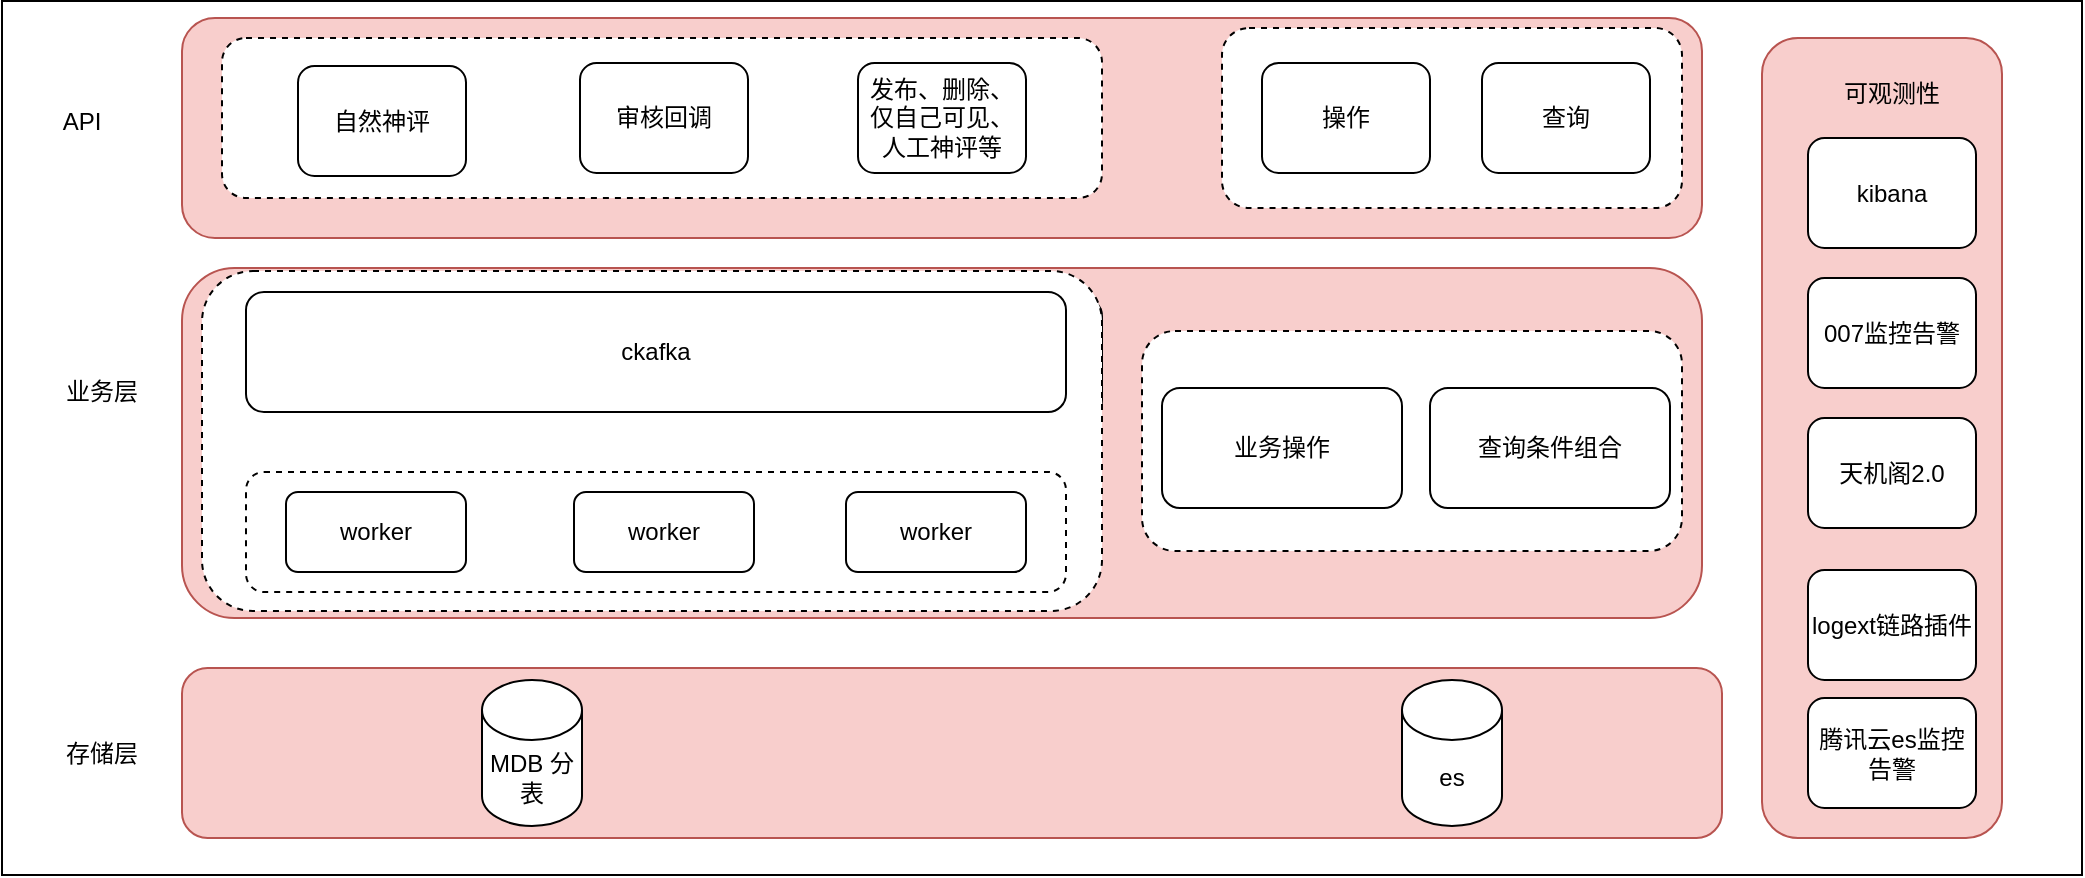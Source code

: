 <mxfile version="20.1.1" type="github">
  <diagram id="y0--PmYRZLF_4WQcv4hg" name="Page-1">
    <mxGraphModel dx="1379" dy="809" grid="1" gridSize="10" guides="1" tooltips="1" connect="1" arrows="1" fold="1" page="1" pageScale="1" pageWidth="827" pageHeight="1169" math="0" shadow="0">
      <root>
        <mxCell id="0" />
        <mxCell id="1" parent="0" />
        <mxCell id="QHsOfcdFZfll0Q693vu5-31" value="" style="rounded=0;whiteSpace=wrap;html=1;" parent="1" vertex="1">
          <mxGeometry x="30" y="191.5" width="1040" height="437" as="geometry" />
        </mxCell>
        <mxCell id="BuZoJlM9uJHSmox5TlZ8-13" value="" style="rounded=1;whiteSpace=wrap;html=1;fillColor=#f8cecc;strokeColor=#b85450;" vertex="1" parent="1">
          <mxGeometry x="120" y="200" width="760" height="110" as="geometry" />
        </mxCell>
        <mxCell id="BuZoJlM9uJHSmox5TlZ8-6" value="" style="rounded=1;whiteSpace=wrap;html=1;fillColor=#f8cecc;strokeColor=#b85450;" vertex="1" parent="1">
          <mxGeometry x="120" y="325" width="760" height="175" as="geometry" />
        </mxCell>
        <mxCell id="BuZoJlM9uJHSmox5TlZ8-10" style="edgeStyle=orthogonalEdgeStyle;rounded=0;orthogonalLoop=1;jettySize=auto;html=1;exitX=0.5;exitY=1;exitDx=0;exitDy=0;entryX=0.5;entryY=0;entryDx=0;entryDy=0;" edge="1" parent="1" source="QHsOfcdFZfll0Q693vu5-2" target="BuZoJlM9uJHSmox5TlZ8-4">
          <mxGeometry relative="1" as="geometry" />
        </mxCell>
        <mxCell id="QHsOfcdFZfll0Q693vu5-2" value="ckafka" style="rounded=1;whiteSpace=wrap;html=1;" parent="1" vertex="1">
          <mxGeometry x="140" y="340" width="440" height="60" as="geometry" />
        </mxCell>
        <mxCell id="QHsOfcdFZfll0Q693vu5-3" value="" style="rounded=1;whiteSpace=wrap;html=1;dashed=1;" parent="1" vertex="1">
          <mxGeometry x="140" y="210" width="440" height="80" as="geometry" />
        </mxCell>
        <mxCell id="QHsOfcdFZfll0Q693vu5-4" value="自然神评" style="rounded=1;whiteSpace=wrap;html=1;" parent="1" vertex="1">
          <mxGeometry x="178" y="224" width="84" height="55" as="geometry" />
        </mxCell>
        <mxCell id="QHsOfcdFZfll0Q693vu5-6" value="发布、删除、仅自己可见、人工神评等" style="rounded=1;whiteSpace=wrap;html=1;" parent="1" vertex="1">
          <mxGeometry x="458" y="222.5" width="84" height="55" as="geometry" />
        </mxCell>
        <mxCell id="QHsOfcdFZfll0Q693vu5-7" value="审核回调" style="rounded=1;whiteSpace=wrap;html=1;" parent="1" vertex="1">
          <mxGeometry x="319" y="222.5" width="84" height="55" as="geometry" />
        </mxCell>
        <mxCell id="QHsOfcdFZfll0Q693vu5-12" value="" style="rounded=1;whiteSpace=wrap;html=1;fillColor=#f8cecc;strokeColor=#b85450;" parent="1" vertex="1">
          <mxGeometry x="120" y="525" width="770" height="85" as="geometry" />
        </mxCell>
        <mxCell id="QHsOfcdFZfll0Q693vu5-13" value="es" style="shape=cylinder3;whiteSpace=wrap;html=1;boundedLbl=1;backgroundOutline=1;size=15;" parent="1" vertex="1">
          <mxGeometry x="730" y="531" width="50" height="73" as="geometry" />
        </mxCell>
        <mxCell id="QHsOfcdFZfll0Q693vu5-15" value="MDB 分表" style="shape=cylinder3;whiteSpace=wrap;html=1;boundedLbl=1;backgroundOutline=1;size=15;" parent="1" vertex="1">
          <mxGeometry x="270" y="531" width="50" height="73" as="geometry" />
        </mxCell>
        <mxCell id="QHsOfcdFZfll0Q693vu5-16" value="" style="rounded=1;whiteSpace=wrap;html=1;dashed=1;" parent="1" vertex="1">
          <mxGeometry x="640" y="205" width="230" height="90" as="geometry" />
        </mxCell>
        <mxCell id="QHsOfcdFZfll0Q693vu5-18" value="查询" style="rounded=1;whiteSpace=wrap;html=1;" parent="1" vertex="1">
          <mxGeometry x="770" y="222.5" width="84" height="55" as="geometry" />
        </mxCell>
        <mxCell id="QHsOfcdFZfll0Q693vu5-19" value="操作" style="rounded=1;whiteSpace=wrap;html=1;" parent="1" vertex="1">
          <mxGeometry x="660" y="222.5" width="84" height="55" as="geometry" />
        </mxCell>
        <mxCell id="QHsOfcdFZfll0Q693vu5-23" value="" style="rounded=1;whiteSpace=wrap;html=1;fillColor=#f8cecc;strokeColor=#b85450;" parent="1" vertex="1">
          <mxGeometry x="910" y="210" width="120" height="400" as="geometry" />
        </mxCell>
        <mxCell id="QHsOfcdFZfll0Q693vu5-24" value="可观测性" style="text;html=1;strokeColor=none;fillColor=none;align=center;verticalAlign=middle;whiteSpace=wrap;rounded=0;" parent="1" vertex="1">
          <mxGeometry x="945" y="222.5" width="60" height="30" as="geometry" />
        </mxCell>
        <mxCell id="QHsOfcdFZfll0Q693vu5-26" value="kibana" style="rounded=1;whiteSpace=wrap;html=1;" parent="1" vertex="1">
          <mxGeometry x="933" y="260" width="84" height="55" as="geometry" />
        </mxCell>
        <mxCell id="QHsOfcdFZfll0Q693vu5-27" value="007监控告警" style="rounded=1;whiteSpace=wrap;html=1;" parent="1" vertex="1">
          <mxGeometry x="933" y="330" width="84" height="55" as="geometry" />
        </mxCell>
        <mxCell id="QHsOfcdFZfll0Q693vu5-28" value="天机阁2.0" style="rounded=1;whiteSpace=wrap;html=1;" parent="1" vertex="1">
          <mxGeometry x="933" y="400" width="84" height="55" as="geometry" />
        </mxCell>
        <mxCell id="QHsOfcdFZfll0Q693vu5-29" value="logext链路插件" style="rounded=1;whiteSpace=wrap;html=1;" parent="1" vertex="1">
          <mxGeometry x="933" y="476" width="84" height="55" as="geometry" />
        </mxCell>
        <mxCell id="QHsOfcdFZfll0Q693vu5-37" value="腾讯云es监控告警" style="rounded=1;whiteSpace=wrap;html=1;" parent="1" vertex="1">
          <mxGeometry x="933" y="540" width="84" height="55" as="geometry" />
        </mxCell>
        <mxCell id="BuZoJlM9uJHSmox5TlZ8-1" value="API" style="text;html=1;strokeColor=none;fillColor=none;align=center;verticalAlign=middle;whiteSpace=wrap;rounded=0;" vertex="1" parent="1">
          <mxGeometry x="40" y="236.5" width="60" height="30" as="geometry" />
        </mxCell>
        <mxCell id="BuZoJlM9uJHSmox5TlZ8-2" value="业务层" style="text;html=1;strokeColor=none;fillColor=none;align=center;verticalAlign=middle;whiteSpace=wrap;rounded=0;" vertex="1" parent="1">
          <mxGeometry x="50" y="371.5" width="60" height="30" as="geometry" />
        </mxCell>
        <mxCell id="BuZoJlM9uJHSmox5TlZ8-3" value="存储层" style="text;html=1;strokeColor=none;fillColor=none;align=center;verticalAlign=middle;whiteSpace=wrap;rounded=0;" vertex="1" parent="1">
          <mxGeometry x="50" y="552.5" width="60" height="30" as="geometry" />
        </mxCell>
        <mxCell id="BuZoJlM9uJHSmox5TlZ8-12" value="" style="rounded=1;whiteSpace=wrap;html=1;dashed=1;" vertex="1" parent="1">
          <mxGeometry x="600" y="356.5" width="270" height="110" as="geometry" />
        </mxCell>
        <mxCell id="BuZoJlM9uJHSmox5TlZ8-7" value="worker" style="rounded=1;whiteSpace=wrap;html=1;" vertex="1" parent="1">
          <mxGeometry x="170" y="440" width="90" height="40" as="geometry" />
        </mxCell>
        <mxCell id="BuZoJlM9uJHSmox5TlZ8-11" value="业务操作" style="rounded=1;whiteSpace=wrap;html=1;" vertex="1" parent="1">
          <mxGeometry x="610" y="385" width="120" height="60" as="geometry" />
        </mxCell>
        <mxCell id="QHsOfcdFZfll0Q693vu5-34" value="查询条件组合" style="rounded=1;whiteSpace=wrap;html=1;" parent="1" vertex="1">
          <mxGeometry x="744" y="385" width="120" height="60" as="geometry" />
        </mxCell>
        <mxCell id="BuZoJlM9uJHSmox5TlZ8-14" value="" style="rounded=1;whiteSpace=wrap;html=1;dashed=1;" vertex="1" parent="1">
          <mxGeometry x="130" y="326.5" width="450" height="170" as="geometry" />
        </mxCell>
        <mxCell id="BuZoJlM9uJHSmox5TlZ8-15" value="ckafka" style="rounded=1;whiteSpace=wrap;html=1;" vertex="1" parent="1">
          <mxGeometry x="152" y="337" width="410" height="60" as="geometry" />
        </mxCell>
        <mxCell id="BuZoJlM9uJHSmox5TlZ8-16" value="worker" style="rounded=1;whiteSpace=wrap;html=1;" vertex="1" parent="1">
          <mxGeometry x="170" y="440" width="90" height="40" as="geometry" />
        </mxCell>
        <mxCell id="BuZoJlM9uJHSmox5TlZ8-8" value="worker" style="rounded=1;whiteSpace=wrap;html=1;" vertex="1" parent="1">
          <mxGeometry x="320" y="440" width="90" height="40" as="geometry" />
        </mxCell>
        <mxCell id="BuZoJlM9uJHSmox5TlZ8-4" value="" style="rounded=1;whiteSpace=wrap;html=1;dashed=1;" vertex="1" parent="1">
          <mxGeometry x="152" y="427" width="410" height="60" as="geometry" />
        </mxCell>
        <mxCell id="BuZoJlM9uJHSmox5TlZ8-9" value="worker" style="rounded=1;whiteSpace=wrap;html=1;" vertex="1" parent="1">
          <mxGeometry x="452" y="437" width="90" height="40" as="geometry" />
        </mxCell>
        <mxCell id="BuZoJlM9uJHSmox5TlZ8-17" value="worker" style="rounded=1;whiteSpace=wrap;html=1;" vertex="1" parent="1">
          <mxGeometry x="172" y="437" width="90" height="40" as="geometry" />
        </mxCell>
        <mxCell id="BuZoJlM9uJHSmox5TlZ8-18" value="worker" style="rounded=1;whiteSpace=wrap;html=1;" vertex="1" parent="1">
          <mxGeometry x="316" y="437" width="90" height="40" as="geometry" />
        </mxCell>
      </root>
    </mxGraphModel>
  </diagram>
</mxfile>
